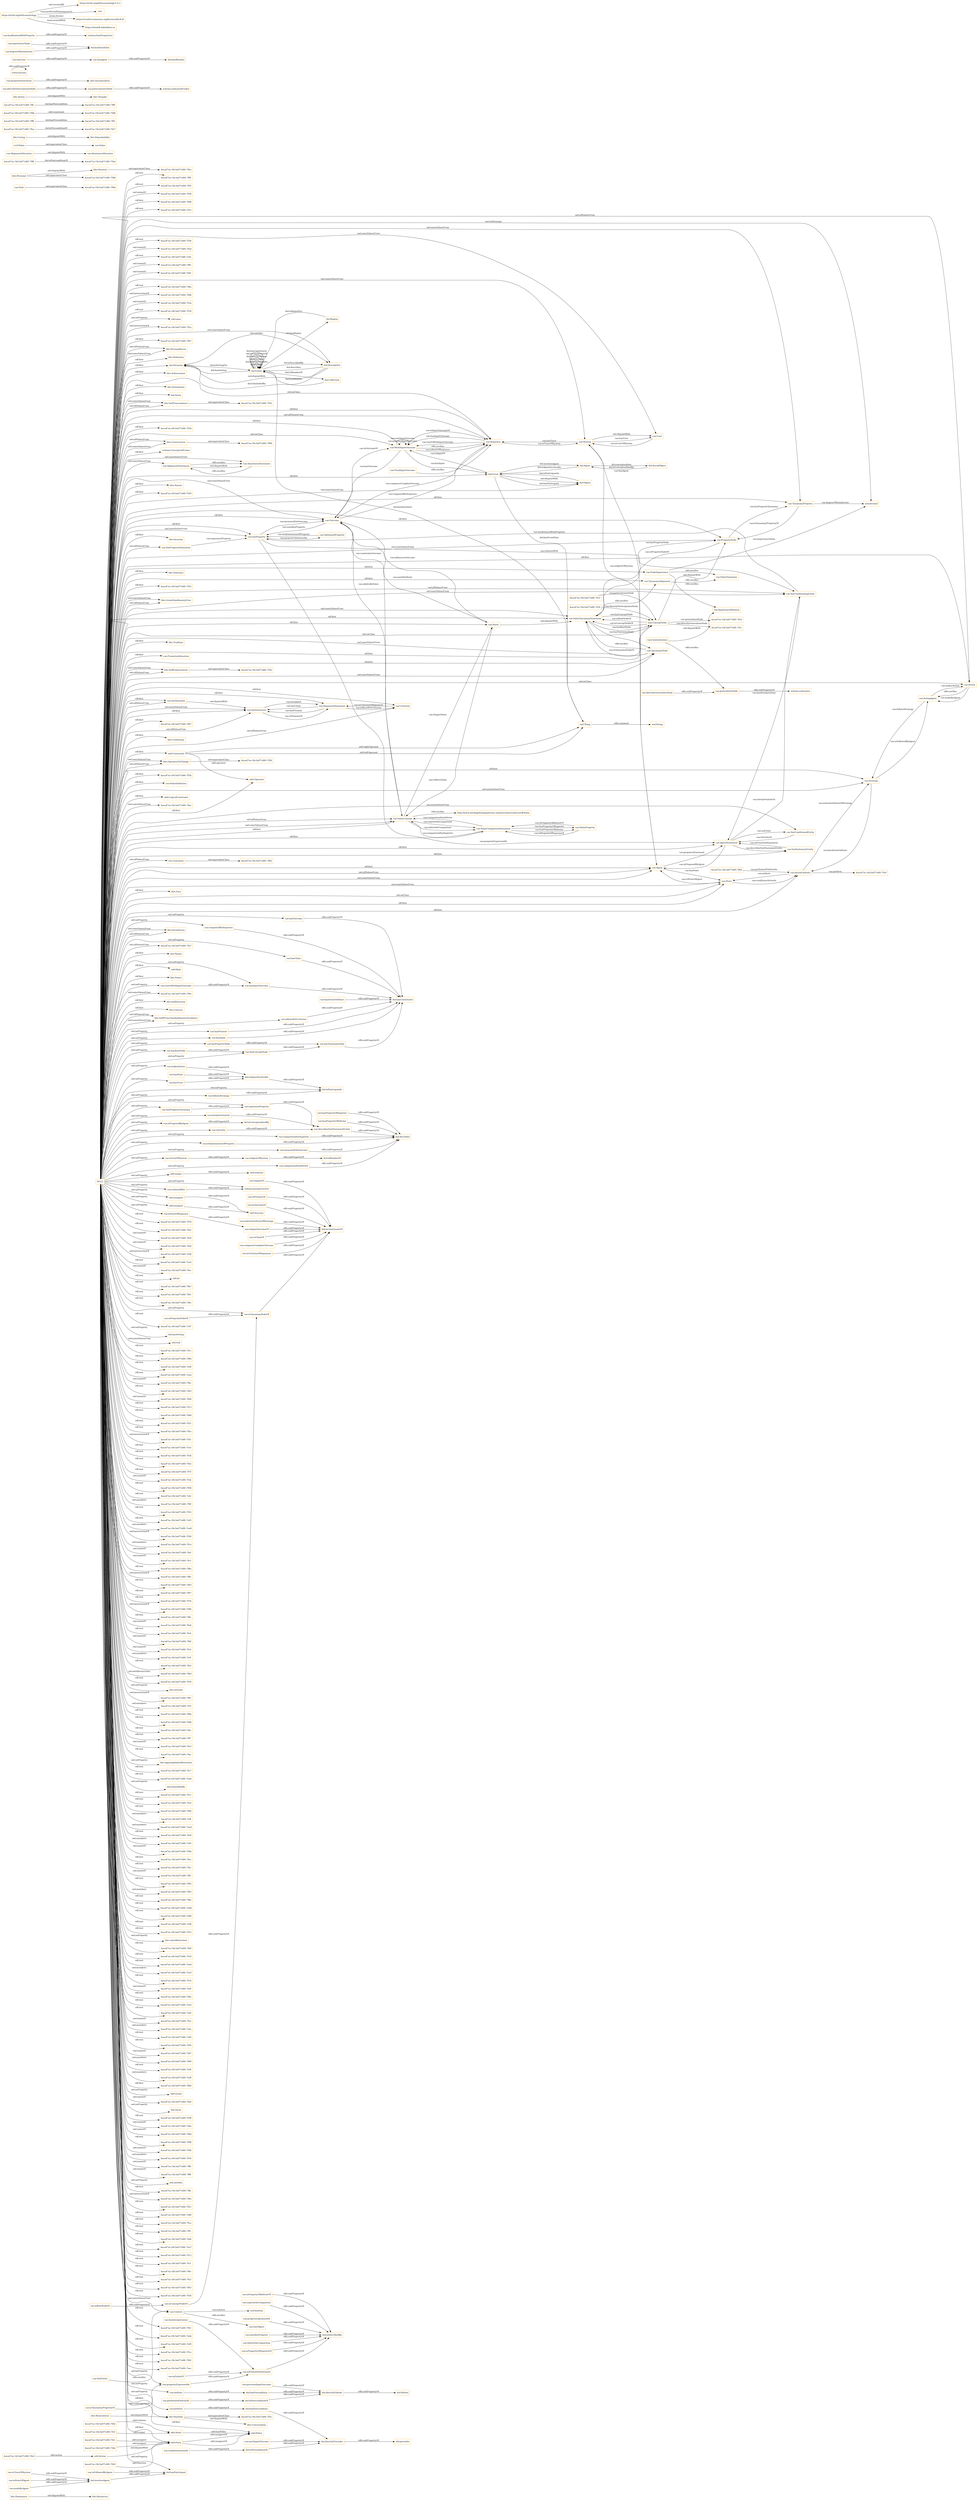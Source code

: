 digraph ar2dtool_diagram { 
rankdir=LR;
size="1501"
node [shape = rectangle, color="orange"]; "bhv:Dominance" "dul:Situation" "odrl:Action" "vae:Path" "4aca47ac:18c3a071d0f:-7f82" "4aca47ac:18c3a071d0f:-7f47" "bhv:PersonalFocus" "bhv:Hedonism" "bhv:Societal" "vae:NodeImportance" "bhv:Universalism" "4aca47ac:18c3a071d0f:-7fed" "vae:AwarenessSituation" "4aca47ac:18c3a071d0f:-7fbd" "vae:Value" "4aca47ac:18c3a071d0f:-7fcf" "bhv:Achievement" "odrl:Policy" "bhv:Stimulation" "dul:Norm" "4aca47ac:18c3a071d0f:-7fc3" "vae:AlignmentSituation" "odrl:Operator" "4aca47ac:18c3a071d0f:-7fd2" "vae:VaeProperty" "bhv:SelfTrascendence" "4aca47ac:18c3a071d0f:-7f3d" "4aca47ac:18c3a071d0f:-7f50" "vae:Outcome" "schema:ConceptualFrame" "vae:VaeEntity" "vae:MultiInputOutcome" "4aca47ac:18c3a071d0f:-7f5c" "4aca47ac:18c3a071d0f:-7fc0" "bhv:Conservation" "vae:AlignmentStatement" "bhv:Dependability" "dul:SocialObject" "bhv:Caring" "4aca47ac:18c3a071d0f:-7fe7" "odrl:Asset" "bhv:Nature" "vae:Generalization" "4aca47ac:18c3a071d0f:-7f29" "vae:Context" "vae:ActionOnState" "vae:VaeStatement" "vae:TaxonomyProperty" "bhv:Security" "vae:ConceptNode" "dul:Object" "4aca47ac:18c3a071d0f:-7f32" "bhv:Tolerance" "vae:System" "bhv:Humility" "4aca47ac:18c3a071d0f:-7f55" "odrl:Party" "4aca47ac:18c3a071d0f:-7fc9" "vae:Norm" "4aca47ac:18c3a071d0f:-7ff6" "bhv:GrowthAndAnxietyFree" "vae:User" "vae:Sequence" "vae:AgentStatement" "vae:VaeConditionedEntity" "bhv:Tradition" "dul:Event" "vae:PromotionDemotion" "dul:Agent" "4aca47ac:18c3a071d0f:-7fea" "4aca47ac:18c3a071d0f:-7f3e" "vae:ValueTaxonomyStatement" "4aca47ac:18c3a071d0f:-7ff3" "vae:TaxonomyAlignment" "bhv:SelfEnhancement" "vae:Strategy" "vae:Agent" "bhv:Benevolence" "vae:FinalInputOutcome" "4aca47ac:18c3a071d0f:-7f67" "vae:VaeSituation" "bhv:Conformity" "vae:Action" "4aca47ac:18c3a071d0f:-7fe4" "bhv:Resources" "dul:Collection" "vae:AwarenessStatement" "4aca47ac:18c3a071d0f:-7fdb" "4aca47ac:18c3a071d0f:-7f5b" "vae:ValueDefinition" "4aca47ac:18c3a071d0f:-7f48" "bhv:OpennessToChange" "vae:ActingAgent" "odrl:LogicalConstraint" "4aca47ac:18c3a071d0f:-7fae" "4aca47ac:18c3a071d0f:-7ffc" "vae:ValueConcept" "vae:PropertyNode" "vae:ValueProperty" "vae:ValueComparisonStatement" "4aca47ac:18c3a071d0f:-7fd8" "vae:VaeStatementEntity" "vae:Criterion" "bhv:Thought" "vae:Transition" "4aca47ac:18c3a071d0f:-7ff9" "4aca47ac:18c3a071d0f:-7f2a" "vae:State" "dul:Entity" "bhv:Face" "vae:VaeConditioningEntity" "vae:TaxonomyNode" "vae:VaePropertyStatement" "4aca47ac:18c3a071d0f:-7fcc" "4aca47ac:18c3a071d0f:-7fc6" "bhv:SocialFocus" "odrl:Constraint" "4aca47ac:18c3a071d0f:-7fa7" "vae:OptimizedProperty" "dul:Theory" "dul:Region" "dul:Description" "bhv:Action" "4aca47ac:18c3a071d0f:-7f8d" "vcvf:Value" "odrl:Rule" "bhv:Power" "vae:ImportanceRelation" "bhv:Personal" "4aca47ac:18c3a071d0f:-7f68" "4aca47ac:18c3a071d0f:-7fd5" "4aca47ac:18c3a071d0f:-7fe1" "vae:ArgumentStatement" "4aca47ac:18c3a071d0f:-7f9e" "4aca47ac:18c3a071d0f:-7ff0" "4aca47ac:18c3a071d0f:-7fde" "bhv:SelfDirection" "bhv:Concern" "bhv:SelfProtectionAndAnxietyAvoidance" ; /*classes style*/
	"bhv:Action" -> "bhv:Thought" [ label = "owl:disjointWith" ];
	"vae:particularizesNode" -> "schema:subsumedUnder" [ label = "rdfs:subPropertyOf" ];
	"vae:hasConceptNode" -> "vae:hasTaxonomyNode" [ label = "rdfs:subPropertyOf" ];
	"vae:ConceptNode" -> "vae:PropertyNode" [ label = "owl:disjointWith" ];
	"vae:isTaxonomyNodeOf" -> "dul:isConstituentOf" [ label = "rdfs:subPropertyOf" ];
	"vae:proposesStatement" -> "dul:conceptualizes" [ label = "rdfs:subPropertyOf" ];
	"vae:previousInputOutcome" -> "dul:directlyFollows" [ label = "rdfs:subPropertyOf" ];
	"vae:hasTaxonomyNode" -> "dul:hasConstituent" [ label = "rdfs:subPropertyOf" ];
	"vae:nextInputOutcome" -> "dul:directlyPrecedes" [ label = "rdfs:subPropertyOf" ];
	"vae:VaeSituation" -> "vae:VaeStatement" [ label = "owl:disjointWith" ];
	"vae:comparisonHasInferior" -> "dul:describes" [ label = "rdfs:subPropertyOf" ];
	"vae:hasTrace" -> "dul:isAgentInvolvedIn" [ label = "rdfs:subPropertyOf" ];
	"vae:Path" -> "4aca47ac:18c3a071d0f:-7f8d" [ label = "owl:equivalentClass" ];
	"vae:isInputOf" -> "dul:isConstituentOf" [ label = "rdfs:subPropertyOf" ];
	"dul:involvesAgent" -> "dul:hasParticipant" [ label = "rdfs:subPropertyOf" ];
	"terms:license" -> "terms:license" [ label = "rdfs:subPropertyOf" ];
	"dul:isAgentInvolvedIn" -> "dul:isParticipantIn" [ label = "rdfs:subPropertyOf" ];
	"bhv:SelfTrascendence" -> "4aca47ac:18c3a071d0f:-7f32" [ label = "owl:equivalentClass" ];
	"vae:describesVaeStatementEntity" -> "dul:describes" [ label = "rdfs:subPropertyOf" ];
	"vae:hasPropertyTaxonomy" -> "vae:expressesProperty" [ label = "rdfs:subPropertyOf" ];
	"dul:Event" -> "dul:Object" [ label = "owl:disjointWith" ];
	"vae:isPremiseOf" -> "dul:isConstituentOf" [ label = "rdfs:subPropertyOf" ];
	"vae:interpretationOn" -> "vae:describesVaeStatementEntity" [ label = "rdfs:subPropertyOf" ];
	"dul:Description" -> "dul:Situation" [ label = "owl:disjointWith" ];
	"odrl:Action" -> "odrl:Party" [ label = "owl:disjointWith" ];
	"vae:madeByAgent" -> "dul:involvesAgent" [ label = "rdfs:subPropertyOf" ];
	"dul:isPreconditionOf" -> "dul:directlyPrecedes" [ label = "rdfs:subPropertyOf" ];
	"vae:isOutcomeOf" -> "dul:isConstituentOf" [ label = "rdfs:subPropertyOf" ];
	"vae:isPresentInStatement" -> "dul:isDescribedBy" [ label = "rdfs:subPropertyOf" ];
	"vae:hasInput" -> "dul:hasConstituent" [ label = "rdfs:subPropertyOf" ];
	"bhv:Personal" -> "bhv:Societal" [ label = "owl:disjointWith" ];
	"bhv:Personal" -> "4aca47ac:18c3a071d0f:-7f48" [ label = "owl:equivalentClass" ];
	"vae:hasUser" -> "vae:hasAgent" [ label = "rdfs:subPropertyOf" ];
	"vae:onState" -> "dul:hasPrecondition" [ label = "rdfs:subPropertyOf" ];
	"vae:hasActionOnState" -> "dul:hasConstituent" [ label = "rdfs:subPropertyOf" ];
	"vae:hasPropertyNode" -> "vae:hasTaxonomyNode" [ label = "rdfs:subPropertyOf" ];
	"dul:hasPrecondition" -> "dul:directlyFollows" [ label = "rdfs:subPropertyOf" ];
	"vae:hasPropertyOfSuperior" -> "dul:describes" [ label = "rdfs:subPropertyOf" ];
	"bhv:Conservation" -> "4aca47ac:18c3a071d0f:-7f68" [ label = "owl:equivalentClass" ];
	"vae:isPropertyNodeOf" -> "vae:isTaxonomyNodeOf" [ label = "rdfs:subPropertyOf" ];
	"bhv:Societal" -> "4aca47ac:18c3a071d0f:-7f2a" [ label = "owl:equivalentClass" ];
	"vae:Transition" -> "4aca47ac:18c3a071d0f:-7f82" [ label = "owl:equivalentClass" ];
	"vae:comparisonHasSuperior" -> "dul:describes" [ label = "rdfs:subPropertyOf" ];
	"vae:hasOutcome" -> "dul:hasConstituent" [ label = "rdfs:subPropertyOf" ];
	"vae:Norm" -> "vae:ValueTaxonomyStatement" [ label = "owl:disjointWith" ];
	"vae:importanceValue" -> "dul:hasDataValue" [ label = "rdfs:subPropertyOf" ];
	"vae:isProposedByAgent" -> "dul:isConceptualizedBy" [ label = "rdfs:subPropertyOf" ];
	"bhv:Dominance" -> "bhv:Resources" [ label = "owl:disjointWith" ];
	"vae:isEntityOf" -> "vae:isPresentInStatement" [ label = "rdfs:subPropertyOf" ];
	"vae:MultiInputOutcome" -> "vae:Sequence" [ label = "rdfs:seeAlso" ];
	"vae:propertyExpressedAt" -> "vae:isPresentInStatement" [ label = "rdfs:subPropertyOf" ];
	"vae:hasState" -> "dul:isAgentInvolvedIn" [ label = "rdfs:subPropertyOf" ];
	"vae:AwarenessStatement" -> "vae:AlignmentStatement" [ label = "rdfs:seeAlso" ];
	"vae:isConceptNodeOf" -> "vae:isTaxonomyNodeOf" [ label = "rdfs:subPropertyOf" ];
	"bhv:Caring" -> "bhv:Dependability" [ label = "owl:disjointWith" ];
	"vae:hasRootNode" -> "vae:hasConceptNode" [ label = "rdfs:subPropertyOf" ];
	"vae:isAgentOfSystem" -> "dul:isMemberOf" [ label = "rdfs:subPropertyOf" ];
	"vae:ValueConcept" -> "http://www.ontologydesignpatterns.org/ont/values/valuecore#Value" [ label = "rdfs:seeAlso" ];
	"vae:isInputOutcomeOf" -> "dul:isConstituentOf" [ label = "rdfs:subPropertyOf" ];
	"vae:isTaxonomyPropertyOf" -> "vae:propertyExpressedAt" [ label = "rdfs:subPropertyOf" ];
	"vae:directlyParticularizesNode" -> "vae:particularizesNode" [ label = "rdfs:subPropertyOf" ];
	"vae:isRootNodeOf" -> "vae:isConceptNodeOf" [ label = "rdfs:subPropertyOf" ];
	"vae:expressesProperty" -> "vae:describesVaeStatementEntity" [ label = "rdfs:subPropertyOf" ];
	"vae:hasAgent" -> "dul:hasMember" [ label = "rdfs:subPropertyOf" ];
	"vae:isFollowedByAgent" -> "dul:hasParticipant" [ label = "rdfs:subPropertyOf" ];
	"vae:hasRelationWithProperty" -> "schema:hasPerspective" [ label = "rdfs:subPropertyOf" ];
	"vae:measuredOnOutcome" -> "dul:describes" [ label = "rdfs:subPropertyOf" ];
	"vae:perform" -> "dul:hasPostcondition" [ label = "rdfs:subPropertyOf" ];
	"vcvf:Value" -> "vae:Value" [ label = "owl:equivalentClass" ];
	"vae:isTraceOfSystem" -> "dul:involvesAgent" [ label = "rdfs:subPropertyOf" ];
	"vae:degreeOfSatisfaction" -> "dul:hasDataValue" [ label = "rdfs:subPropertyOf" ];
	"vae:directlyGeneralizesNode" -> "vae:generalizesNode" [ label = "rdfs:subPropertyOf" ];
	"vae:conditionsActionIn" -> "dul:isPreconditionOf" [ label = "rdfs:subPropertyOf" ];
	"vae:superiorInComparison" -> "dul:isDescribedBy" [ label = "rdfs:subPropertyOf" ];
	"vae:System" -> "vae:User" [ label = "owl:disjointWith" ];
	"vae:ValueTaxonomyStatement" -> "vae:TaxonomyAlignment" [ label = "rdfs:seeAlso" ];
	"vae:TaxonomyNode" -> "vae:ValueTaxonomyStatement" [ label = "rdfs:seeAlso" ];
	"vae:followsStrategy" -> "dul:isParticipantIn" [ label = "rdfs:subPropertyOf" ];
	"vae:hasPropertyOfInferior" -> "dul:describes" [ label = "rdfs:subPropertyOf" ];
	"vae:composedBySequence" -> "dul:hasConstituent" [ label = "rdfs:subPropertyOf" ];
	"vae:AlignmentSituation" -> "vae:AwarenessSituation" [ label = "owl:disjointWith" ];
	"https://w3id.org/def/vaeontology" -> "https://w3id.org/def/vaeontology/1.0.2" [ label = "owl:versionIRI" ];
	"https://w3id.org/def/vaeontology" -> "vae:" [ label = "vann:preferredNamespaceUri" ];
	"https://w3id.org/def/vaeontology" -> "https://creativecommons.org/licenses/by/4.0/" [ label = "terms:license" ];
	"https://w3id.org/def/vaeontology" -> "https://chowlk.linkeddata.es" [ label = "mod:createdWith" ];
	"vae:isActionOnStateOfStrategy" -> "dul:isConstituentOf" [ label = "rdfs:subPropertyOf" ];
	"vae:startsWithInputOutcome" -> "vae:hasInputOutcome" [ label = "rdfs:subPropertyOf" ];
	"vae:isOptimizationOfProperty" -> "dul:describes" [ label = "rdfs:subPropertyOf" ];
	"vae:propertyOptimizedAt" -> "dul:isDescribedBy" [ label = "rdfs:subPropertyOf" ];
	"bhv:Humility" -> "bhv:Universalism" [ label = "owl:disjointWith" ];
	"bhv:Humility" -> "4aca47ac:18c3a071d0f:-7f5c" [ label = "owl:equivalentClass" ];
	"vae:FinalInputOutcome" -> "vae:Sequence" [ label = "rdfs:seeAlso" ];
	"odrl:target" -> "odrl:relation" [ label = "rdfs:subPropertyOf" ];
	"bhv:SelfEnhancement" -> "4aca47ac:18c3a071d0f:-7f3e" [ label = "owl:equivalentClass" ];
	"dul:directlyPrecedes" -> "dul:precedes" [ label = "rdfs:subPropertyOf" ];
	"vae:makesAction" -> "dul:isAgentInvolvedIn" [ label = "rdfs:subPropertyOf" ];
	"vae:satisfiesProperty" -> "dul:isDescribedBy" [ label = "rdfs:subPropertyOf" ];
	"vae:TaxonomyAlignment" -> "vae:ValueTaxonomy" [ label = "rdfs:seeAlso" ];
	"vae:relationWith" -> "schema:perspectiveOn" [ label = "rdfs:subPropertyOf" ];
	"vae:NodeImportance" -> "vae:ValueTaxonomy" [ label = "rdfs:seeAlso" ];
	"vae:NodeImportance" -> "vae:ImportanceRelation" [ label = "rdfs:seeAlso" ];
	"vae:Action" -> "vae:ActingAgent" [ label = "rdfs:seeAlso" ];
	"vae:inferiorInComparison" -> "dul:isDescribedBy" [ label = "rdfs:subPropertyOf" ];
	"vae:VaeEntity" -> "vae:Context" [ label = "rdfs:seeAlso" ];
	"vae:isClaimOf" -> "dul:isConstituentOf" [ label = "rdfs:subPropertyOf" ];
	"vae:hasInputOutcome" -> "dul:hasConstituent" [ label = "rdfs:subPropertyOf" ];
	"vae:isPropertyOfSuperiorOf" -> "dul:isDescribedBy" [ label = "rdfs:subPropertyOf" ];
	"vae:isStateOfAgent" -> "dul:involvesAgent" [ label = "rdfs:subPropertyOf" ];
	"vae:Generalization" -> "vae:generalizesNode" [ label = "rdfs:seeAlso" ];
	"vae:Generalization" -> "vae:ImportanceRelation" [ label = "owl:disjointWith" ];
	"vae:Context" -> "vae:VaeObject" [ label = "rdfs:seeAlso" ];
	"NULL" -> "4aca47ac:18c3a071d0f:-7f7d" [ label = "rdf:rest" ];
	"NULL" -> "4aca47ac:18c3a071d0f:-7fa5" [ label = "rdf:rest" ];
	"NULL" -> "4aca47ac:18c3a071d0f:-7fe9" [ label = "owl:unionOf" ];
	"NULL" -> "4aca47ac:18c3a071d0f:-7fe0" [ label = "owl:unionOf" ];
	"NULL" -> "vae:hasConceptNode" [ label = "owl:onProperty" ];
	"NULL" -> "4aca47ac:18c3a071d0f:-7f28" [ label = "owl:intersectionOf" ];
	"NULL" -> "bhv:PersonalFocus" [ label = "owl:someValuesFrom" ];
	"NULL" -> "bhv:Hedonism" [ label = "rdf:first" ];
	"NULL" -> "4aca47ac:18c3a071d0f:-7ee5" [ label = "rdf:rest" ];
	"NULL" -> "4aca47ac:18c3a071d0f:-7fec" [ label = "owl:unionOf" ];
	"NULL" -> "bhv:Conservation" [ label = "owl:allValuesFrom" ];
	"NULL" -> "rdf:nil" [ label = "rdf:rest" ];
	"NULL" -> "vae:VaeConditioningEntity" [ label = "owl:someValuesFrom" ];
	"NULL" -> "vae:isBasedOnCriterion" [ label = "owl:onProperty" ];
	"NULL" -> "4aca47ac:18c3a071d0f:-7fb7" [ label = "rdf:rest" ];
	"NULL" -> "vae:isTaxonomyNodeOf" [ label = "owl:onProperty" ];
	"NULL" -> "vae:interpretationOn" [ label = "owl:onProperty" ];
	"NULL" -> "vae:ConceptNode" [ label = "rdf:first" ];
	"NULL" -> "4aca47ac:18c3a071d0f:-7fa7" [ label = "owl:allValuesFrom" ];
	"NULL" -> "vae:PropertyNode" [ label = "rdf:first" ];
	"NULL" -> "4aca47ac:18c3a071d0f:-7f01" [ label = "rdf:rest" ];
	"NULL" -> "4aca47ac:18c3a071d0f:-7f4c" [ label = "rdf:rest" ];
	"NULL" -> "odrl:assignee" [ label = "owl:onProperty" ];
	"NULL" -> "vae:ConceptNode" [ label = "owl:someValuesFrom" ];
	"NULL" -> "4aca47ac:18c3a071d0f:-7ef7" [ label = "rdf:rest" ];
	"NULL" -> "vae:expressesProperty" [ label = "owl:onProperty" ];
	"NULL" -> "vae:VaeSituation" [ label = "owl:allValuesFrom" ];
	"NULL" -> "dul:hasSetting" [ label = "owl:onProperty" ];
	"NULL" -> "bhv:SelfTrascendence" [ label = "owl:someValuesFrom" ];
	"NULL" -> "owl:real" [ label = "owl:someValuesFrom" ];
	"NULL" -> "4aca47ac:18c3a071d0f:-7f1c" [ label = "rdf:rest" ];
	"NULL" -> "4aca47ac:18c3a071d0f:-7f60" [ label = "rdf:rest" ];
	"NULL" -> "4aca47ac:18c3a071d0f:-7ef0" [ label = "rdf:rest" ];
	"NULL" -> "odrl:LogicalConstraint" [ label = "rdf:first" ];
	"NULL" -> "4aca47ac:18c3a071d0f:-7eea" [ label = "rdf:rest" ];
	"NULL" -> "4aca47ac:18c3a071d0f:-7fbc" [ label = "owl:unionOf" ];
	"NULL" -> "4aca47ac:18c3a071d0f:-7f43" [ label = "rdf:rest" ];
	"NULL" -> "vae:onEntity" [ label = "owl:onProperty" ];
	"NULL" -> "4aca47ac:18c3a071d0f:-7f64" [ label = "owl:unionOf" ];
	"NULL" -> "vae:VaeConditioningEntity" [ label = "owl:allValuesFrom" ];
	"NULL" -> "vae:TaxonomyNode" [ label = "rdf:first" ];
	"NULL" -> "4aca47ac:18c3a071d0f:-7f13" [ label = "rdf:rest" ];
	"NULL" -> "4aca47ac:18c3a071d0f:-7f0d" [ label = "rdf:rest" ];
	"NULL" -> "vae:comparisonHasInferior" [ label = "owl:onProperty" ];
	"NULL" -> "4aca47ac:18c3a071d0f:-7f51" [ label = "rdf:rest" ];
	"NULL" -> "4aca47ac:18c3a071d0f:-7f5e" [ label = "rdf:rest" ];
	"NULL" -> "4aca47ac:18c3a071d0f:-7f3c" [ label = "owl:intersectionOf" ];
	"NULL" -> "4aca47ac:18c3a071d0f:-7ee1" [ label = "rdf:rest" ];
	"NULL" -> "vae:isUserOfSystem" [ label = "owl:onProperty" ];
	"NULL" -> "4aca47ac:18c3a071d0f:-7f34" [ label = "rdf:rest" ];
	"NULL" -> "vae:ActionOnState" [ label = "rdf:first" ];
	"NULL" -> "vae:VaeStatement" [ label = "owl:someValuesFrom" ];
	"NULL" -> "4aca47ac:18c3a071d0f:-7f2e" [ label = "rdf:rest" ];
	"NULL" -> "vae:Criterion" [ label = "owl:allValuesFrom" ];
	"NULL" -> "4aca47ac:18c3a071d0f:-7f7f" [ label = "rdf:rest" ];
	"NULL" -> "4aca47ac:18c3a071d0f:-7fcb" [ label = "owl:unionOf" ];
	"NULL" -> "bhv:GrowthAndAnxietyFree" [ label = "owl:someValuesFrom" ];
	"NULL" -> "4aca47ac:18c3a071d0f:-7f04" [ label = "rdf:rest" ];
	"NULL" -> "4aca47ac:18c3a071d0f:-7efc" [ label = "rdf:rest" ];
	"NULL" -> "vae:Strategy" [ label = "owl:someValuesFrom" ];
	"NULL" -> "vae:ConceptNode" [ label = "owl:onClass" ];
	"NULL" -> "vae:Action" [ label = "rdf:first" ];
	"NULL" -> "vae:hasOutcome" [ label = "owl:onProperty" ];
	"NULL" -> "4aca47ac:18c3a071d0f:-7f0f" [ label = "owl:members" ];
	"NULL" -> "4aca47ac:18c3a071d0f:-7f25" [ label = "rdf:rest" ];
	"NULL" -> "4aca47ac:18c3a071d0f:-7ef3" [ label = "rdf:rest" ];
	"NULL" -> "vae:AwarenessStatement" [ label = "owl:someValuesFrom" ];
	"NULL" -> "4aca47ac:18c3a071d0f:-7ee8" [ label = "owl:members" ];
	"NULL" -> "4aca47ac:18c3a071d0f:-7f30" [ label = "owl:intersectionOf" ];
	"NULL" -> "4aca47ac:18c3a071d0f:-7f1a" [ label = "owl:members" ];
	"NULL" -> "4aca47ac:18c3a071d0f:-7fef" [ label = "owl:unionOf" ];
	"NULL" -> "vae:startsWithInputOutcome" [ label = "owl:onProperty" ];
	"NULL" -> "4aca47ac:18c3a071d0f:-7fc2" [ label = "owl:unionOf" ];
	"NULL" -> "4aca47ac:18c3a071d0f:-7f8a" [ label = "rdf:rest" ];
	"NULL" -> "4aca47ac:18c3a071d0f:-7f8c" [ label = "owl:intersectionOf" ];
	"NULL" -> "odrl:Operator" [ label = "rdf:first" ];
	"NULL" -> "4aca47ac:18c3a071d0f:-7fd3" [ label = "rdf:rest" ];
	"NULL" -> "vae:Agent" [ label = "owl:someValuesFrom" ];
	"NULL" -> "vae:isStartOfSequence" [ label = "owl:onProperty" ];
	"NULL" -> "bhv:Tradition" [ label = "rdf:first" ];
	"NULL" -> "vae:hasInput" [ label = "owl:onProperty" ];
	"NULL" -> "4aca47ac:18c3a071d0f:-7f07" [ label = "rdf:rest" ];
	"NULL" -> "4aca47ac:18c3a071d0f:-7f7b" [ label = "rdf:rest" ];
	"NULL" -> "vae:Sequence" [ label = "owl:onClass" ];
	"NULL" -> "vae:hasRootNode" [ label = "owl:onProperty" ];
	"NULL" -> "vae:NodeImportance" [ label = "rdf:first" ];
	"NULL" -> "vae:VaeConditionedEntity" [ label = "owl:someValuesFrom" ];
	"NULL" -> "4aca47ac:18c3a071d0f:-7f46" [ label = "owl:intersectionOf" ];
	"NULL" -> "4aca47ac:18c3a071d0f:-7f9c" [ label = "rdf:rest" ];
	"NULL" -> "4aca47ac:18c3a071d0f:-7fe6" [ label = "owl:unionOf" ];
	"NULL" -> "bhv:SelfEnhancement" [ label = "owl:someValuesFrom" ];
	"NULL" -> "4aca47ac:18c3a071d0f:-7fc4" [ label = "rdf:rest" ];
	"NULL" -> "bhv:GrowthAndAnxietyFree" [ label = "owl:allValuesFrom" ];
	"NULL" -> "vae:Outcome" [ label = "owl:someValuesFrom" ];
	"NULL" -> "bhv:SelfDirection" [ label = "rdf:first" ];
	"NULL" -> "vae:hasInputOutcome" [ label = "owl:onProperty" ];
	"NULL" -> "vae:TaxonomyProperty" [ label = "owl:someValuesFrom" ];
	"NULL" -> "dul:Theory" [ label = "rdf:first" ];
	"NULL" -> "4aca47ac:18c3a071d0f:-7fbf" [ label = "owl:unionOf" ];
	"NULL" -> "4aca47ac:18c3a071d0f:-7fc5" [ label = "owl:unionOf" ];
	"NULL" -> "dul:Event" [ label = "rdf:first" ];
	"NULL" -> "4aca47ac:18c3a071d0f:-7ef1" [ label = "owl:members" ];
	"NULL" -> "4aca47ac:18c3a071d0f:-7fe5" [ label = "rdf:rest" ];
	"NULL" -> "4aca47ac:18c3a071d0f:-7fb9" [ label = "owl:withRestrictions" ];
	"NULL" -> "vae:ArgumentStatement" [ label = "rdf:first" ];
	"NULL" -> "4aca47ac:18c3a071d0f:-7f19" [ label = "rdf:rest" ];
	"NULL" -> "4aca47ac:18c3a071d0f:-7f67" [ label = "rdf:first" ];
	"NULL" -> "bhv:attitude" [ label = "owl:onProperty" ];
	"NULL" -> "vae:Norm" [ label = "rdf:first" ];
	"NULL" -> "schema:perspectiveOn" [ label = "owl:onProperty" ];
	"NULL" -> "4aca47ac:18c3a071d0f:-7f81" [ label = "owl:intersectionOf" ];
	"NULL" -> "4aca47ac:18c3a071d0f:-7f1f" [ label = "owl:members" ];
	"NULL" -> "4aca47ac:18c3a071d0f:-7fbb" [ label = "rdf:rest" ];
	"NULL" -> "vae:VaeProperty" [ label = "rdf:first" ];
	"NULL" -> "4aca47ac:18c3a071d0f:-7fd6" [ label = "rdf:rest" ];
	"NULL" -> "4aca47ac:18c3a071d0f:-7fdc" [ label = "rdf:rest" ];
	"NULL" -> "4aca47ac:18c3a071d0f:-7ff7" [ label = "rdf:rest" ];
	"NULL" -> "4aca47ac:18c3a071d0f:-7fe3" [ label = "owl:unionOf" ];
	"NULL" -> "4aca47ac:18c3a071d0f:-7fac" [ label = "rdf:rest" ];
	"NULL" -> "bhv:opposingValueMotivation" [ label = "owl:onProperty" ];
	"NULL" -> "bhv:Humility" [ label = "rdf:first" ];
	"NULL" -> "4aca47ac:18c3a071d0f:-7fc7" [ label = "rdf:rest" ];
	"NULL" -> "4aca47ac:18c3a071d0f:-7ee6" [ label = "rdf:rest" ];
	"NULL" -> "dul:isSatisfiedBy" [ label = "owl:onProperty" ];
	"NULL" -> "4aca47ac:18c3a071d0f:-7f11" [ label = "rdf:rest" ];
	"NULL" -> "vae:TaxonomyProperty" [ label = "rdf:first" ];
	"NULL" -> "4aca47ac:18c3a071d0f:-7fcd" [ label = "rdf:rest" ];
	"NULL" -> "4aca47ac:18c3a071d0f:-7f0b" [ label = "rdf:rest" ];
	"NULL" -> "4aca47ac:18c3a071d0f:-7eff" [ label = "owl:members" ];
	"NULL" -> "4aca47ac:18c3a071d0f:-7eed" [ label = "owl:members" ];
	"NULL" -> "4aca47ac:18c3a071d0f:-7fe8" [ label = "rdf:rest" ];
	"NULL" -> "4aca47ac:18c3a071d0f:-7ef5" [ label = "owl:members" ];
	"NULL" -> "4aca47ac:18c3a071d0f:-7f9d" [ label = "owl:unionOf" ];
	"NULL" -> "vae:State" [ label = "owl:onClass" ];
	"NULL" -> "4aca47ac:18c3a071d0f:-7fee" [ label = "rdf:rest" ];
	"NULL" -> "4aca47ac:18c3a071d0f:-7f2c" [ label = "rdf:rest" ];
	"NULL" -> "4aca47ac:18c3a071d0f:-7ff2" [ label = "owl:unionOf" ];
	"NULL" -> "4aca47ac:18c3a071d0f:-7f02" [ label = "rdf:rest" ];
	"NULL" -> "4aca47ac:18c3a071d0f:-7f3d" [ label = "rdf:first" ];
	"NULL" -> "bhv:OpennessToChange" [ label = "owl:allValuesFrom" ];
	"NULL" -> "4aca47ac:18c3a071d0f:-7f05" [ label = "owl:members" ];
	"NULL" -> "4aca47ac:18c3a071d0f:-7fbe" [ label = "rdf:rest" ];
	"NULL" -> "vae:VaeStatement" [ label = "rdf:first" ];
	"NULL" -> "4aca47ac:18c3a071d0f:-7edd" [ label = "rdf:rest" ];
	"NULL" -> "4aca47ac:18c3a071d0f:-7fd9" [ label = "rdf:rest" ];
	"NULL" -> "vae:VaeSituation" [ label = "rdf:first" ];
	"NULL" -> "4aca47ac:18c3a071d0f:-7ef8" [ label = "rdf:rest" ];
	"NULL" -> "4aca47ac:18c3a071d0f:-7f23" [ label = "rdf:rest" ];
	"NULL" -> "bhv:valueMotivation" [ label = "owl:onProperty" ];
	"NULL" -> "vae:relationWith" [ label = "owl:onProperty" ];
	"NULL" -> "4aca47ac:18c3a071d0f:-7fdf" [ label = "rdf:rest" ];
	"NULL" -> "4aca47ac:18c3a071d0f:-7f1d" [ label = "rdf:rest" ];
	"NULL" -> "bhv:Stimulation" [ label = "rdf:first" ];
	"NULL" -> "4aca47ac:18c3a071d0f:-7eeb" [ label = "rdf:rest" ];
	"NULL" -> "4aca47ac:18c3a071d0f:-7ee3" [ label = "owl:members" ];
	"NULL" -> "odrl:Constraint" [ label = "rdf:first" ];
	"NULL" -> "vae:Action" [ label = "owl:onClass" ];
	"NULL" -> "odrl:target" [ label = "owl:onProperty" ];
	"NULL" -> "4aca47ac:18c3a071d0f:-7f14" [ label = "rdf:rest" ];
	"NULL" -> "4aca47ac:18c3a071d0f:-7fc8" [ label = "owl:unionOf" ];
	"NULL" -> "4aca47ac:18c3a071d0f:-7f0e" [ label = "rdf:rest" ];
	"NULL" -> "4aca47ac:18c3a071d0f:-7ee2" [ label = "rdf:rest" ];
	"NULL" -> "4aca47ac:18c3a071d0f:-7eef" [ label = "rdf:rest" ];
	"NULL" -> "vae:Transition" [ label = "owl:allValuesFrom" ];
	"NULL" -> "vae:makesAction" [ label = "owl:onProperty" ];
	"NULL" -> "dul:Object" [ label = "owl:someValuesFrom" ];
	"NULL" -> "4aca47ac:18c3a071d0f:-7fce" [ label = "owl:unionOf" ];
	"NULL" -> "vae:onState" [ label = "owl:onProperty" ];
	"NULL" -> "dul:isParticipantIn" [ label = "owl:onProperty" ];
	"NULL" -> "4aca47ac:18c3a071d0f:-7efa" [ label = "owl:members" ];
	"NULL" -> "vae:VaeProperty" [ label = "owl:someValuesFrom" ];
	"NULL" -> "bhv:SelfProtectionAndAnxietyAvoidance" [ label = "owl:someValuesFrom" ];
	"NULL" -> "vae:Agent" [ label = "owl:allValuesFrom" ];
	"NULL" -> "4aca47ac:18c3a071d0f:-7efd" [ label = "rdf:rest" ];
	"NULL" -> "4aca47ac:18c3a071d0f:-7f56" [ label = "rdf:rest" ];
	"NULL" -> "4aca47ac:18c3a071d0f:-7fd7" [ label = "owl:unionOf" ];
	"NULL" -> "4aca47ac:18c3a071d0f:-7f09" [ label = "owl:members" ];
	"NULL" -> "vae:PropertyNode" [ label = "owl:someValuesFrom" ];
	"NULL" -> "dul:Situation" [ label = "rdf:first" ];
	"NULL" -> "4aca47ac:18c3a071d0f:-7ef4" [ label = "rdf:rest" ];
	"NULL" -> "bhv:SelfEnhancement" [ label = "owl:allValuesFrom" ];
	"NULL" -> "vae:hasPropertyNode" [ label = "owl:onProperty" ];
	"NULL" -> "4aca47ac:18c3a071d0f:-7edf" [ label = "owl:members" ];
	"NULL" -> "dul:Description" [ label = "owl:someValuesFrom" ];
	"NULL" -> "4aca47ac:18c3a071d0f:-7fb6" [ label = "rdf:first" ];
	"NULL" -> "bhv:Conservation" [ label = "owl:someValuesFrom" ];
	"NULL" -> "bhv:PersonalFocus" [ label = "owl:allValuesFrom" ];
	"NULL" -> "schema:ConceptualFrame" [ label = "rdf:first" ];
	"NULL" -> "vae:Strategy" [ label = "rdf:first" ];
	"NULL" -> "vae:Outcome" [ label = "rdf:first" ];
	"NULL" -> "odrl:action" [ label = "owl:onProperty" ];
	"NULL" -> "4aca47ac:18c3a071d0f:-7fa6" [ label = "owl:unionOf" ];
	"NULL" -> "4aca47ac:18c3a071d0f:-7f9e" [ label = "owl:someValuesFrom" ];
	"NULL" -> "vae:isProposedByAgent" [ label = "owl:onProperty" ];
	"NULL" -> "bhv:focus" [ label = "owl:onProperty" ];
	"NULL" -> "4aca47ac:18c3a071d0f:-7f38" [ label = "rdf:rest" ];
	"NULL" -> "4aca47ac:18c3a071d0f:-7fda" [ label = "owl:unionOf" ];
	"NULL" -> "4aca47ac:18c3a071d0f:-7fdd" [ label = "owl:unionOf" ];
	"NULL" -> "4aca47ac:18c3a071d0f:-7f08" [ label = "rdf:rest" ];
	"NULL" -> "4aca47ac:18c3a071d0f:-7fd4" [ label = "owl:unionOf" ];
	"NULL" -> "vae:MultiInputOutcome" [ label = "rdf:first" ];
	"NULL" -> "4aca47ac:18c3a071d0f:-7fae" [ label = "owl:someValuesFrom" ];
	"NULL" -> "4aca47ac:18c3a071d0f:-7f16" [ label = "owl:members" ];
	"NULL" -> "vae:ValueTaxonomyStatement" [ label = "owl:someValuesFrom" ];
	"NULL" -> "bhv:SelfProtectionAndAnxietyAvoidance" [ label = "owl:allValuesFrom" ];
	"NULL" -> "vae:ValueDefinition" [ label = "rdf:first" ];
	"NULL" -> "vae:TaxonomyAlignment" [ label = "rdf:first" ];
	"NULL" -> "bhv:Security" [ label = "rdf:first" ];
	"NULL" -> "vae:AgentStatement" [ label = "rdf:first" ];
	"NULL" -> "vae:propertyExpressedAt" [ label = "owl:onProperty" ];
	"NULL" -> "vae:AlignmentStatement" [ label = "owl:someValuesFrom" ];
	"NULL" -> "bhv:OpennessToChange" [ label = "owl:someValuesFrom" ];
	"NULL" -> "dul:hasParticipant" [ label = "owl:onProperty" ];
	"NULL" -> "odrl:assigner" [ label = "owl:onProperty" ];
	"NULL" -> "bhv:SocialFocus" [ label = "owl:someValuesFrom" ];
	"NULL" -> "4aca47ac:18c3a071d0f:-7ffb" [ label = "owl:unionOf" ];
	"NULL" -> "4aca47ac:18c3a071d0f:-7ff8" [ label = "owl:unionOf" ];
	"NULL" -> "vae:ValueComparisonStatement" [ label = "rdf:first" ];
	"NULL" -> "dul:satisfies" [ label = "owl:onProperty" ];
	"NULL" -> "4aca47ac:18c3a071d0f:-7ffa" [ label = "rdf:rest" ];
	"NULL" -> "vae:VaePropertyStatement" [ label = "owl:allValuesFrom" ];
	"NULL" -> "odrl:Rule" [ label = "rdf:first" ];
	"NULL" -> "4aca47ac:18c3a071d0f:-7f4e" [ label = "owl:intersectionOf" ];
	"NULL" -> "4aca47ac:18c3a071d0f:-7f21" [ label = "rdf:rest" ];
	"NULL" -> "4aca47ac:18c3a071d0f:-7fd0" [ label = "rdf:rest" ];
	"NULL" -> "4aca47ac:18c3a071d0f:-7fca" [ label = "rdf:rest" ];
	"NULL" -> "bhv:SocialFocus" [ label = "owl:allValuesFrom" ];
	"NULL" -> "vae:ValueConcept" [ label = "owl:someValuesFrom" ];
	"NULL" -> "vae:hasPremise" [ label = "owl:onProperty" ];
	"NULL" -> "bhv:Tolerance" [ label = "rdf:first" ];
	"NULL" -> "4aca47ac:18c3a071d0f:-7ff1" [ label = "rdf:rest" ];
	"NULL" -> "vae:State" [ label = "owl:someValuesFrom" ];
	"NULL" -> "4aca47ac:18c3a071d0f:-7feb" [ label = "rdf:rest" ];
	"NULL" -> "bhv:Power" [ label = "rdf:first" ];
	"NULL" -> "bhv:Nature" [ label = "rdf:first" ];
	"NULL" -> "4aca47ac:18c3a071d0f:-7ee7" [ label = "rdf:rest" ];
	"NULL" -> "4aca47ac:18c3a071d0f:-7f12" [ label = "rdf:rest" ];
	"NULL" -> "4aca47ac:18c3a071d0f:-7fc1" [ label = "rdf:rest" ];
	"NULL" -> "4aca47ac:18c3a071d0f:-7f0c" [ label = "rdf:rest" ];
	"NULL" -> "4aca47ac:18c3a071d0f:-7f29" [ label = "rdf:first" ];
	"NULL" -> "vae:Action" [ label = "owl:allValuesFrom" ];
	"NULL" -> "vae:Agent" [ label = "rdf:first" ];
	"NULL" -> "4aca47ac:18c3a071d0f:-7fe2" [ label = "rdf:rest" ];
	"NULL" -> "vae:followsStrategy" [ label = "owl:onProperty" ];
	"NULL" -> "vae:Sequence" [ label = "rdf:first" ];
	"NULL" -> "bhv:Achievement" [ label = "rdf:first" ];
	"NULL" -> "vae:VaeStatementEntity" [ label = "rdf:first" ];
	"NULL" -> "bhv:Conformity" [ label = "rdf:first" ];
	"NULL" -> "vae:perform" [ label = "owl:onProperty" ];
	"NULL" -> "4aca47ac:18c3a071d0f:-7f03" [ label = "rdf:rest" ];
	"NULL" -> "xsd:decimal" [ label = "owl:onDatatype" ];
	"NULL" -> "4aca47ac:18c3a071d0f:-7f54" [ label = "rdf:rest" ];
	"NULL" -> "bhv:SelfTrascendence" [ label = "owl:allValuesFrom" ];
	"NULL" -> "4aca47ac:18c3a071d0f:-7f41" [ label = "rdf:rest" ];
	"NULL" -> "4aca47ac:18c3a071d0f:-7f5b" [ label = "rdf:first" ];
	"NULL" -> "4aca47ac:18c3a071d0f:-7ede" [ label = "rdf:rest" ];
	"NULL" -> "4aca47ac:18c3a071d0f:-7ef9" [ label = "rdf:rest" ];
	"NULL" -> "odrl:Party" [ label = "rdf:first" ];
	"NULL" -> "4aca47ac:18c3a071d0f:-7f1e" [ label = "rdf:rest" ];
	"NULL" -> "4aca47ac:18c3a071d0f:-7f62" [ label = "rdf:rest" ];
	"NULL" -> "4aca47ac:18c3a071d0f:-7eec" [ label = "rdf:rest" ];
	"NULL" -> "4aca47ac:18c3a071d0f:-7ff4" [ label = "rdf:rest" ];
	"NULL" -> "odrl:Policy" [ label = "rdf:first" ];
	"NULL" -> "4aca47ac:18c3a071d0f:-7f3f" [ label = "rdf:rest" ];
	"NULL" -> "4aca47ac:18c3a071d0f:-7f58" [ label = "owl:unionOf" ];
	"NULL" -> "4aca47ac:18c3a071d0f:-7fb8" [ label = "rdf:first" ];
	"NULL" -> "vae:Context" [ label = "owl:someValuesFrom" ];
	"NULL" -> "vae:ValueTaxonomyStatement" [ label = "rdf:first" ];
	"NULL" -> "4aca47ac:18c3a071d0f:-7f15" [ label = "rdf:rest" ];
	"NULL" -> "vae:hasTrace" [ label = "owl:onProperty" ];
	"NULL" -> "vae:MultiInputOutcome" [ label = "owl:onClass" ];
	"NULL" -> "4aca47ac:18c3a071d0f:-7f36" [ label = "rdf:rest" ];
	"NULL" -> "vae:ValueConcept" [ label = "rdf:first" ];
	"NULL" -> "vae:Sequence" [ label = "owl:allValuesFrom" ];
	"NULL" -> "4aca47ac:18c3a071d0f:-7fad" [ label = "owl:unionOf" ];
	"NULL" -> "4aca47ac:18c3a071d0f:-7efe" [ label = "rdf:rest" ];
	"NULL" -> "4aca47ac:18c3a071d0f:-7ff5" [ label = "owl:unionOf" ];
	"NULL" -> "vae:composedBySequence" [ label = "owl:onProperty" ];
	"NULL" -> "vae:PromotionDemotion" [ label = "rdf:first" ];
	"NULL" -> "vae:Criterion" [ label = "rdf:first" ];
	"NULL" -> "4aca47ac:18c3a071d0f:-7fd1" [ label = "owl:unionOf" ];
	"NULL" -> "vae:hasClaim" [ label = "owl:onProperty" ];
	"NULL" -> "4aca47ac:18c3a071d0f:-7f4a" [ label = "rdf:rest" ];
	"NULL" -> "vae:VaeStatement" [ label = "owl:allValuesFrom" ];
	"NULL" -> "bhv:Concern" [ label = "rdf:first" ];
	"NULL" -> "vae:measuredOnOutcome" [ label = "owl:onProperty" ];
	"NULL" -> "vae:hasPropertyTaxonomy" [ label = "owl:onProperty" ];
	"NULL" -> "bhv:Face" [ label = "rdf:first" ];
	"NULL" -> "vae:ValueConcept" [ label = "owl:allValuesFrom" ];
	"NULL" -> "vae:State" [ label = "rdf:first" ];
	"NULL" -> "4aca47ac:18c3a071d0f:-7f66" [ label = "owl:intersectionOf" ];
	"NULL" -> "4aca47ac:18c3a071d0f:-7f3a" [ label = "owl:unionOf" ];
	"NULL" -> "vae:System" [ label = "owl:someValuesFrom" ];
	"NULL" -> "4aca47ac:18c3a071d0f:-7f18" [ label = "rdf:rest" ];
	"NULL" -> "vae:TaxonomyNode" [ label = "owl:someValuesFrom" ];
	"NULL" -> "vae:isOptimizationOfProperty" [ label = "owl:onProperty" ];
	"NULL" -> "rdf:value" [ label = "owl:onProperty" ];
	"NULL" -> "4aca47ac:18c3a071d0f:-7f55" [ label = "rdf:first" ];
	"NULL" -> "vae:User" [ label = "owl:someValuesFrom" ];
	"NULL" -> "vae:comparisonHasSuperior" [ label = "owl:onProperty" ];
	"NULL" -> "4aca47ac:18c3a071d0f:-7f47" [ label = "rdf:first" ];
	"NULL" -> "dul:Norm" [ label = "rdf:first" ];
	"NULL" -> "4aca47ac:18c3a071d0f:-7f5a" [ label = "owl:intersectionOf" ];
	"vae:isUserOfSystem" -> "vae:isAgentOfSystem" [ label = "rdfs:subPropertyOf" ];
	"vae:isPropertyOfInferiorOf" -> "dul:isDescribedBy" [ label = "rdfs:subPropertyOf" ];
	"vae:hasClaim" -> "dul:hasConstituent" [ label = "rdfs:subPropertyOf" ];
	"vae:generalizesNode" -> "schema:subsumes" [ label = "rdfs:subPropertyOf" ];
	"bhv:OpennessToChange" -> "4aca47ac:18c3a071d0f:-7f50" [ label = "owl:equivalentClass" ];
	"vae:hasPremise" -> "dul:hasConstituent" [ label = "rdfs:subPropertyOf" ];
	"vae:isStartOfSequence" -> "vae:isInputOutcomeOf" [ label = "rdfs:subPropertyOf" ];
	"bhv:Benevolence" -> "bhv:Humility" [ label = "owl:disjointWith" ];
	"odrl:assigner" -> "odrl:function" [ label = "rdfs:subPropertyOf" ];
	"vae:onEntity" -> "vae:describesVaeStatementEntity" [ label = "rdfs:subPropertyOf" ];
	"vae:composesComplexOutcome" -> "dul:isConstituentOf" [ label = "rdfs:subPropertyOf" ];
	"vae:hasInterpretation" -> "vae:isPresentInStatement" [ label = "rdfs:subPropertyOf" ];
	"vae:AlignmentStatement" -> "vae:AwarenessStatement" [ label = "rdfs:seeAlso" ];
	"vae:AlignmentStatement" -> "vae:AwarenessStatement" [ label = "owl:disjointWith" ];
	"dul:isPostconditionOf" -> "dul:directlyFollows" [ label = "rdfs:subPropertyOf" ];
	"odrl:assignee" -> "odrl:function" [ label = "rdfs:subPropertyOf" ];
	"dul:directlyFollows" -> "dul:follows" [ label = "rdfs:subPropertyOf" ];
	"vae:isBasedOnCriterion" -> "dul:hasConstituent" [ label = "rdfs:subPropertyOf" ];
	"vae:performedOnStateIn" -> "dul:isPostconditionOf" [ label = "rdfs:subPropertyOf" ];
	"dul:hasPostcondition" -> "dul:directlyPrecedes" [ label = "rdfs:subPropertyOf" ];
	"vae:isCriterionOfArgument" -> "dul:isConstituentOf" [ label = "rdfs:subPropertyOf" ];
	"4aca47ac:18c3a071d0f:-7ff6" -> "4aca47ac:18c3a071d0f:-7ff3" [ label = "dul:hasPrecondition" ];
	"vae:Agent" -> "vae:System" [ label = "vae:isAgentOfSystem" ];
	"dul:Entity" -> "dul:Entity" [ label = "dul:follows" ];
	"vae:Outcome" -> "vae:Sequence" [ label = "vae:composedBySequence" ];
	"vae:ConceptNode" -> "vae:ValueTaxonomyStatement" [ label = "vae:isRootNodeOf" ];
	"odrl:Constraint" -> "owl:Thing" [ label = "odrl:rightOperand" ];
	"vae:ActionOnState" -> "4aca47ac:18c3a071d0f:-7fc0" [ label = "vae:perform" ];
	"vae:ValueComparisonStatement" -> "vae:ValueProperty" [ label = "vae:hasPropertyOfSuperior" ];
	"vae:Outcome" -> "vae:ValueConcept" [ label = "vae:abidesByValue" ];
	"vae:VaePropertyStatement" -> "vae:VaeProperty" [ label = "vae:expressesProperty" ];
	"vae:ActingAgent" -> "vae:Strategy" [ label = "vae:followsStrategy" ];
	"vae:ActionOnState" -> "vae:Strategy" [ label = "vae:isActionOnStateOfStrategy" ];
	"dul:Agent" -> "dul:Event" [ label = "dul:isAgentInvolvedIn" ];
	"dul:SocialObject" -> "dul:Agent" [ label = "dul:isConceptualizedBy" ];
	"vae:TaxonomyNode" -> "vae:ValueTaxonomyStatement" [ label = "vae:isTaxonomyNodeOf" ];
	"vae:AgentStatement" -> "vae:VaeConditionedEntity" [ label = "vae:onEntity" ];
	"vae:ConceptNode" -> "4aca47ac:18c3a071d0f:-7fcc" [ label = "vae:directlyGeneralizesNode" ];
	"vae:Sequence" -> "vae:MultiInputOutcome" [ label = "vae:hasInputOutcome" ];
	"vae:MultiInputOutcome" -> "dul:Event" [ label = "vae:hasInput" ];
	"vae:Sequence" -> "vae:MultiInputOutcome" [ label = "vae:startsWithInputOutcome" ];
	"dul:Object" -> "dul:Event" [ label = "dul:isParticipantIn" ];
	"vae:AgentStatement" -> "vae:Agent" [ label = "vae:isProposedByAgent" ];
	"vae:ValueTaxonomyStatement" -> "vae:TaxonomyNode" [ label = "vae:hasTaxonomyNode" ];
	"vae:MultiInputOutcome" -> "vae:MultiInputOutcome" [ label = "vae:previousInputOutcome" ];
	"vae:ValueComparisonStatement" -> "vae:ValueConcept" [ label = "vae:comparisonHasSuperior" ];
	"odrl:Constraint" -> "odrl:Operator" [ label = "odrl:operator" ];
	"vae:Outcome" -> "vae:VaeProperty" [ label = "vae:satisfiesProperty" ];
	"vae:AgentStatement" -> "vae:VaeStatementEntity" [ label = "vae:describesVaeStatementEntity" ];
	"odrl:Asset" -> "odrl:Policy" [ label = "odrl:hasPolicy" ];
	"vae:ArgumentStatement" -> "vae:VaeStatement" [ label = "vae:hasClaim" ];
	"dul:Entity" -> "dul:Collection" [ label = "dul:isMemberOf" ];
	"vae:Agent" -> "vae:AgentStatement" [ label = "vae:proposesStatement" ];
	"vae:System" -> "vae:Sequence" [ label = "vae:hasTrace" ];
	"dul:Event" -> "owl:Thing" [ label = "dul:hasEventDate" ];
	"vae:Outcome" -> "vae:Norm" [ label = "vae:satisfiesNorm" ];
	"vae:User" -> "vae:System" [ label = "vae:isUserOfSystem" ];
	"4aca47ac:18c3a071d0f:-7fe4" -> "odrl:Action" [ label = "odrl:action" ];
	"odrl:Party" -> "odrl:Policy" [ label = "odrl:assigneeOf" ];
	"vae:TaxonomyProperty" -> "xsd:decimal" [ label = "vae:degreeOfSatisfaction" ];
	"vae:Sequence" -> "vae:Outcome" [ label = "vae:composesComplexOutcome" ];
	"vae:Criterion" -> "vae:ArgumentStatement" [ label = "vae:isCriterionOfArgument" ];
	"dul:Entity" -> "dul:Entity" [ label = "dul:directlyPrecedes" ];
	"4aca47ac:18c3a071d0f:-7fc9" -> "vae:ConceptNode" [ label = "vae:directlyParticularizesNode" ];
	"vae:PropertyNode" -> "vae:ValueTaxonomyStatement" [ label = "vae:isPropertyNodeOf" ];
	"vae:ValueTaxonomyStatement" -> "vae:ConceptNode" [ label = "vae:hasConceptNode" ];
	"vae:ValueComparisonStatement" -> "vae:ValueProperty" [ label = "vae:hasPropertyOfInferior" ];
	"vae:Sequence" -> "vae:System" [ label = "vae:isTraceOfSystem" ];
	"vae:VaeStatementEntity" -> "vae:AgentStatement" [ label = "vae:isPresentInStatement" ];
	"vae:ConceptNode" -> "4aca47ac:18c3a071d0f:-7fc6" [ label = "vae:generalizesNode" ];
	"vae:VaeProperty" -> "vae:VaeConditioningEntity" [ label = "vae:relationWith" ];
	"4aca47ac:18c3a071d0f:-7fd5" -> "odrl:Party" [ label = "odrl:function" ];
	"vae:System" -> "vae:User" [ label = "vae:hasUser" ];
	"dul:Event" -> "vae:MultiInputOutcome" [ label = "vae:isInputOf" ];
	"vae:OptimizedProperty" -> "vae:VaeProperty" [ label = "vae:isOptimizationOfProperty" ];
	"dul:Agent" -> "dul:SocialObject" [ label = "dul:conceptualizes" ];
	"vae:ConceptNode" -> "vae:ValueTaxonomyStatement" [ label = "vae:isConceptNodeOf" ];
	"vae:Agent" -> "vae:State" [ label = "vae:hasState" ];
	"vae:AgentStatement" -> "vae:VaeConditioningEntity" [ label = "vae:interpretationOn" ];
	"vae:MultiInputOutcome" -> "vae:Sequence" [ label = "vae:isStartOfSequence" ];
	"vae:VaeStatement" -> "vae:ArgumentStatement" [ label = "vae:isPremiseOf" ];
	"4aca47ac:18c3a071d0f:-7ffc" -> "4aca47ac:18c3a071d0f:-7ff9" [ label = "dul:hasPostcondition" ];
	"dul:Entity" -> "dul:Entity" [ label = "dul:precedes" ];
	"vae:Strategy" -> "vae:ActingAgent" [ label = "vae:isFollowedByAgent" ];
	"dul:Event" -> "dul:Object" [ label = "dul:hasParticipant" ];
	"4aca47ac:18c3a071d0f:-7fd2" -> "odrl:Asset" [ label = "odrl:relation" ];
	"dul:Region" -> "dul:Entity" [ label = "dul:isRegionFor" ];
	"vae:MultiInputOutcome" -> "vae:Sequence" [ label = "vae:isInputOutcomeOf" ];
	"vae:Context" -> "xsd:boolean" [ label = "vae:isActive" ];
	"vae:PropertyNode" -> "vae:TaxonomyProperty" [ label = "vae:hasPropertyTaxonomy" ];
	"odrl:Party" -> "odrl:Policy" [ label = "odrl:assignerOf" ];
	"4aca47ac:18c3a071d0f:-7fea" -> "4aca47ac:18c3a071d0f:-7fe7" [ label = "dul:isPreconditionOf" ];
	"vae:ValueTaxonomyStatement" -> "vae:ConceptNode" [ label = "vae:hasRootNode" ];
	"dul:Entity" -> "dul:Description" [ label = "dul:isDescribedBy" ];
	"vae:ValueProperty" -> "vae:ValueComparisonStatement" [ label = "vae:isPropertyOfSuperiorOf" ];
	"vae:ValueConcept" -> "vae:ValueComparisonStatement" [ label = "vae:superiorInComparison" ];
	"vae:Norm" -> "vae:ValueConcept" [ label = "vae:reflectsValue" ];
	"vae:VaeConditioningEntity" -> "vae:VaeProperty" [ label = "vae:hasRelationWithProperty" ];
	"vae:State" -> "vae:Agent" [ label = "vae:isStateOfAgent" ];
	"dul:Situation" -> "dul:Entity" [ label = "dul:isSettingFor" ];
	"dul:Entity" -> "dul:Entity" [ label = "dul:directlyFollows" ];
	"4aca47ac:18c3a071d0f:-7ff0" -> "4aca47ac:18c3a071d0f:-7fed" [ label = "dul:isPostconditionOf" ];
	"vae:ValueComparisonStatement" -> "vae:ValueConcept" [ label = "vae:comparisonHasInferior" ];
	"vae:VaeConditionedEntity" -> "vae:AgentStatement" [ label = "vae:isEntityOf" ];
	"vae:Outcome" -> "vae:MultiInputOutcome" [ label = "vae:isOutcomeOf" ];
	"vae:VaeProperty" -> "vae:Outcome" [ label = "vae:measuredOnOutcome" ];
	"4aca47ac:18c3a071d0f:-7fde" -> "odrl:Party" [ label = "odrl:assigner" ];
	"vae:ArgumentStatement" -> "vae:VaeStatement" [ label = "vae:hasPremise" ];
	"dul:Entity" -> "dul:Situation" [ label = "dul:hasSetting" ];
	"vae:VaeProperty" -> "vae:OptimizedProperty" [ label = "vae:propertyOptimizedAt" ];
	"odrl:Constraint" -> "owl:Thing" [ label = "odrl:leftOperand" ];
	"dul:Event" -> "dul:Agent" [ label = "dul:involvesAgent" ];
	"vae:ActionOnState" -> "vae:State" [ label = "vae:onState" ];
	"vae:VaeStatement" -> "vae:ArgumentStatement" [ label = "vae:isClaimOf" ];
	"vae:Strategy" -> "vae:ActionOnState" [ label = "vae:hasActionOnState" ];
	"dul:Description" -> "dul:Entity" [ label = "dul:describes" ];
	"dul:Collection" -> "dul:Entity" [ label = "dul:hasMember" ];
	"4aca47ac:18c3a071d0f:-7fc3" -> "vae:ConceptNode" [ label = "vae:particularizesNode" ];
	"vae:ActingAgent" -> "vae:Action" [ label = "vae:makesAction" ];
	"dul:Entity" -> "dul:Entity" [ label = "dul:isConstituentOf" ];
	"dul:Entity" -> "dul:Entity" [ label = "dul:hasConstituent" ];
	"dul:Entity" -> "owl:Thing" [ label = "dul:hasDataValue" ];
	"4aca47ac:18c3a071d0f:-7fbd" -> "vae:ActionOnState" [ label = "vae:performedOnStateIn" ];
	"vae:MultiInputOutcome" -> "vae:Outcome" [ label = "vae:hasOutcome" ];
	"vae:ValueTaxonomyStatement" -> "vae:PropertyNode" [ label = "vae:hasPropertyNode" ];
	"owl:Thing" -> "xsd:String" [ label = "rdfs:comment" ];
	"vae:ArgumentStatement" -> "vae:Criterion" [ label = "vae:isBasedOnCriterion" ];
	"4aca47ac:18c3a071d0f:-7fe1" -> "odrl:Party" [ label = "odrl:assignee" ];
	"vae:VaeProperty" -> "vae:AgentStatement" [ label = "vae:propertyExpressedAt" ];
	"vae:TaxonomyProperty" -> "vae:PropertyNode" [ label = "vae:isTaxonomyPropertyOf" ];
	"vae:NodeImportance" -> "xsd:decimal" [ label = "vae:importanceValue" ];
	"4aca47ac:18c3a071d0f:-7fdb" -> "4aca47ac:18c3a071d0f:-7fd8" [ label = "odrl:constraint" ];
	"4aca47ac:18c3a071d0f:-7fcf" -> "odrl:Asset" [ label = "odrl:target" ];
	"vae:ValueProperty" -> "vae:ValueComparisonStatement" [ label = "vae:isPropertyOfInferiorOf" ];
	"vae:MultiInputOutcome" -> "vae:MultiInputOutcome" [ label = "vae:nextInputOutcome" ];
	"vae:ValueConcept" -> "vae:Outcome" [ label = "vae:constrainsOutcome" ];
	"dul:Description" -> "dul:Situation" [ label = "dul:isSatisfiedBy" ];
	"vae:VaeConditioningEntity" -> "vae:AgentStatement" [ label = "vae:hasInterpretation" ];
	"vae:System" -> "vae:Agent" [ label = "vae:hasAgent" ];
	"vae:Norm" -> "vae:Outcome" [ label = "vae:influencesOutcome" ];
	"dul:Entity" -> "dul:Region" [ label = "dul:hasRegion" ];
	"vae:State" -> "vae:ActionOnState" [ label = "vae:conditionsActionIn" ];
	"dul:Situation" -> "dul:Description" [ label = "dul:satisfies" ];
	"vae:ValueConcept" -> "vae:Norm" [ label = "vae:shapesNorm" ];
	"vae:Action" -> "vae:ActingAgent" [ label = "vae:madeByAgent" ];
	"vae:ValueConcept" -> "vae:ValueComparisonStatement" [ label = "vae:inferiorInComparison" ];

}

